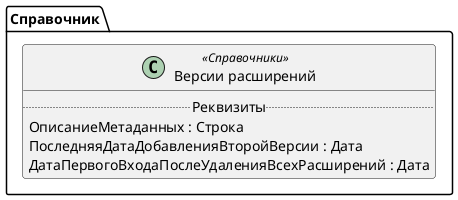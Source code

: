 ﻿@startuml ВерсииРасширений
'!include templates.wsd
'..\include templates.wsd
class Справочник.ВерсииРасширений as "Версии расширений" <<Справочники>>
{
..Реквизиты..
ОписаниеМетаданных : Строка
ПоследняяДатаДобавленияВторойВерсии : Дата
ДатаПервогоВходаПослеУдаленияВсехРасширений : Дата
}
@enduml
